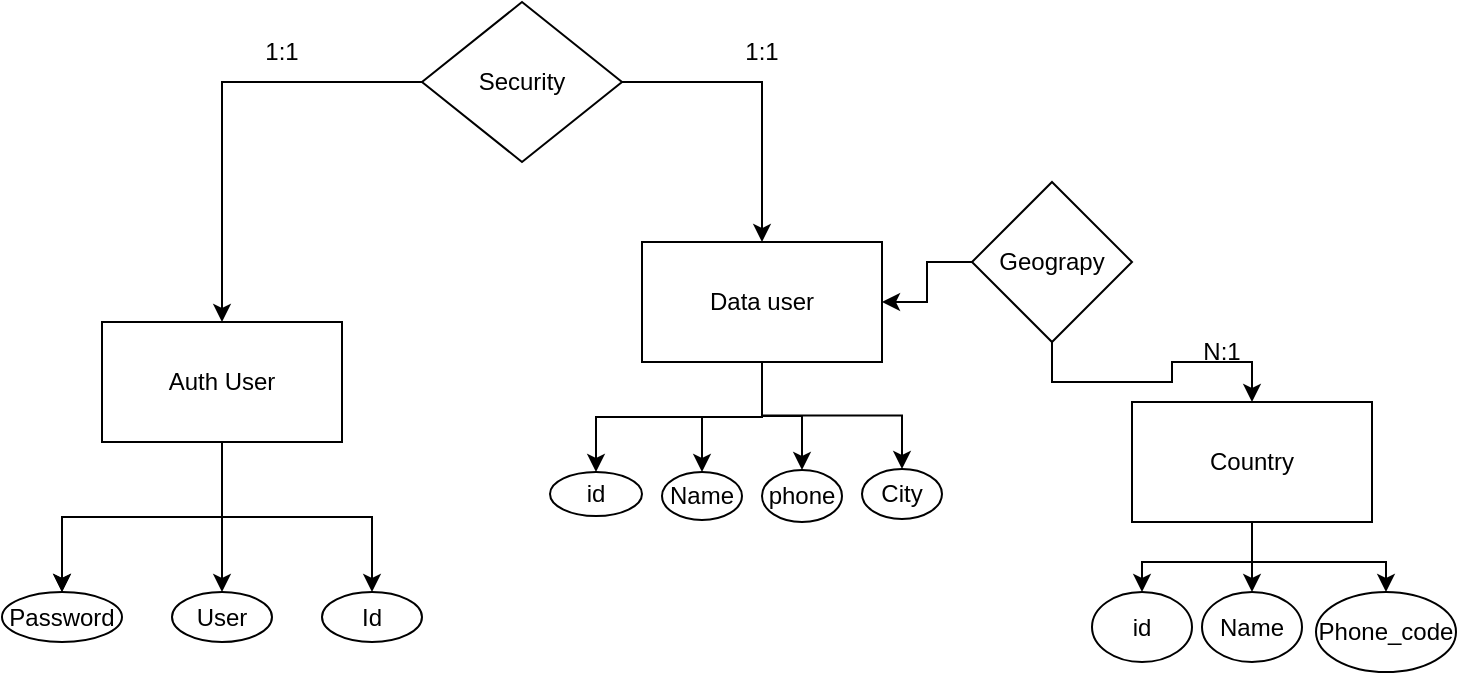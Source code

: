 <mxfile version="20.8.12" type="github">
  <diagram name="Página-1" id="n8u8xJ8j_5SZoOkLJHBC">
    <mxGraphModel dx="769" dy="639" grid="1" gridSize="10" guides="1" tooltips="1" connect="1" arrows="1" fold="1" page="1" pageScale="1" pageWidth="827" pageHeight="1169" math="0" shadow="0">
      <root>
        <mxCell id="0" />
        <mxCell id="1" parent="0" />
        <mxCell id="X6K8GWh5fb0S3sGI-7qI-4" value="" style="edgeStyle=orthogonalEdgeStyle;rounded=0;orthogonalLoop=1;jettySize=auto;html=1;" edge="1" parent="1" source="X6K8GWh5fb0S3sGI-7qI-1" target="X6K8GWh5fb0S3sGI-7qI-2">
          <mxGeometry relative="1" as="geometry" />
        </mxCell>
        <mxCell id="X6K8GWh5fb0S3sGI-7qI-5" value="" style="edgeStyle=orthogonalEdgeStyle;rounded=0;orthogonalLoop=1;jettySize=auto;html=1;" edge="1" parent="1" source="X6K8GWh5fb0S3sGI-7qI-1" target="X6K8GWh5fb0S3sGI-7qI-2">
          <mxGeometry relative="1" as="geometry" />
        </mxCell>
        <mxCell id="X6K8GWh5fb0S3sGI-7qI-6" style="edgeStyle=orthogonalEdgeStyle;rounded=0;orthogonalLoop=1;jettySize=auto;html=1;" edge="1" parent="1" source="X6K8GWh5fb0S3sGI-7qI-1" target="X6K8GWh5fb0S3sGI-7qI-3">
          <mxGeometry relative="1" as="geometry" />
        </mxCell>
        <mxCell id="X6K8GWh5fb0S3sGI-7qI-9" style="edgeStyle=orthogonalEdgeStyle;rounded=0;orthogonalLoop=1;jettySize=auto;html=1;" edge="1" parent="1" source="X6K8GWh5fb0S3sGI-7qI-1" target="X6K8GWh5fb0S3sGI-7qI-7">
          <mxGeometry relative="1" as="geometry" />
        </mxCell>
        <mxCell id="X6K8GWh5fb0S3sGI-7qI-1" value="Auth User" style="rounded=0;whiteSpace=wrap;html=1;" vertex="1" parent="1">
          <mxGeometry x="150" y="420" width="120" height="60" as="geometry" />
        </mxCell>
        <mxCell id="X6K8GWh5fb0S3sGI-7qI-2" value="Password" style="ellipse;whiteSpace=wrap;html=1;" vertex="1" parent="1">
          <mxGeometry x="100" y="555" width="60" height="25" as="geometry" />
        </mxCell>
        <mxCell id="X6K8GWh5fb0S3sGI-7qI-3" value="User" style="ellipse;whiteSpace=wrap;html=1;" vertex="1" parent="1">
          <mxGeometry x="185" y="555" width="50" height="25" as="geometry" />
        </mxCell>
        <mxCell id="X6K8GWh5fb0S3sGI-7qI-7" value="Id" style="ellipse;whiteSpace=wrap;html=1;" vertex="1" parent="1">
          <mxGeometry x="260" y="555" width="50" height="25" as="geometry" />
        </mxCell>
        <mxCell id="X6K8GWh5fb0S3sGI-7qI-18" style="edgeStyle=orthogonalEdgeStyle;rounded=0;orthogonalLoop=1;jettySize=auto;html=1;" edge="1" parent="1" source="X6K8GWh5fb0S3sGI-7qI-10" target="X6K8GWh5fb0S3sGI-7qI-11">
          <mxGeometry relative="1" as="geometry" />
        </mxCell>
        <mxCell id="X6K8GWh5fb0S3sGI-7qI-19" style="edgeStyle=orthogonalEdgeStyle;rounded=0;orthogonalLoop=1;jettySize=auto;html=1;entryX=0.5;entryY=0;entryDx=0;entryDy=0;" edge="1" parent="1" source="X6K8GWh5fb0S3sGI-7qI-10" target="X6K8GWh5fb0S3sGI-7qI-12">
          <mxGeometry relative="1" as="geometry" />
        </mxCell>
        <mxCell id="X6K8GWh5fb0S3sGI-7qI-20" style="edgeStyle=orthogonalEdgeStyle;rounded=0;orthogonalLoop=1;jettySize=auto;html=1;entryX=0.5;entryY=0;entryDx=0;entryDy=0;" edge="1" parent="1" source="X6K8GWh5fb0S3sGI-7qI-10" target="X6K8GWh5fb0S3sGI-7qI-13">
          <mxGeometry relative="1" as="geometry" />
        </mxCell>
        <mxCell id="X6K8GWh5fb0S3sGI-7qI-21" style="edgeStyle=orthogonalEdgeStyle;rounded=0;orthogonalLoop=1;jettySize=auto;html=1;entryX=0.5;entryY=0;entryDx=0;entryDy=0;" edge="1" parent="1" source="X6K8GWh5fb0S3sGI-7qI-10" target="X6K8GWh5fb0S3sGI-7qI-15">
          <mxGeometry relative="1" as="geometry" />
        </mxCell>
        <mxCell id="X6K8GWh5fb0S3sGI-7qI-10" value="Data user" style="rounded=0;whiteSpace=wrap;html=1;" vertex="1" parent="1">
          <mxGeometry x="420" y="380" width="120" height="60" as="geometry" />
        </mxCell>
        <mxCell id="X6K8GWh5fb0S3sGI-7qI-11" value="id " style="ellipse;whiteSpace=wrap;html=1;" vertex="1" parent="1">
          <mxGeometry x="374" y="495" width="46" height="22" as="geometry" />
        </mxCell>
        <mxCell id="X6K8GWh5fb0S3sGI-7qI-12" value="Name" style="ellipse;whiteSpace=wrap;html=1;" vertex="1" parent="1">
          <mxGeometry x="430" y="495" width="40" height="24" as="geometry" />
        </mxCell>
        <mxCell id="X6K8GWh5fb0S3sGI-7qI-13" value="phone" style="ellipse;whiteSpace=wrap;html=1;" vertex="1" parent="1">
          <mxGeometry x="480" y="494" width="40" height="26" as="geometry" />
        </mxCell>
        <mxCell id="X6K8GWh5fb0S3sGI-7qI-15" value="City" style="ellipse;whiteSpace=wrap;html=1;" vertex="1" parent="1">
          <mxGeometry x="530" y="493.5" width="40" height="25" as="geometry" />
        </mxCell>
        <mxCell id="X6K8GWh5fb0S3sGI-7qI-24" style="edgeStyle=orthogonalEdgeStyle;rounded=0;orthogonalLoop=1;jettySize=auto;html=1;" edge="1" parent="1" source="X6K8GWh5fb0S3sGI-7qI-23" target="X6K8GWh5fb0S3sGI-7qI-1">
          <mxGeometry relative="1" as="geometry" />
        </mxCell>
        <mxCell id="X6K8GWh5fb0S3sGI-7qI-25" style="edgeStyle=orthogonalEdgeStyle;rounded=0;orthogonalLoop=1;jettySize=auto;html=1;entryX=0.5;entryY=0;entryDx=0;entryDy=0;" edge="1" parent="1" source="X6K8GWh5fb0S3sGI-7qI-23" target="X6K8GWh5fb0S3sGI-7qI-10">
          <mxGeometry relative="1" as="geometry" />
        </mxCell>
        <mxCell id="X6K8GWh5fb0S3sGI-7qI-23" value="Security" style="rhombus;whiteSpace=wrap;html=1;" vertex="1" parent="1">
          <mxGeometry x="310" y="260" width="100" height="80" as="geometry" />
        </mxCell>
        <mxCell id="X6K8GWh5fb0S3sGI-7qI-27" value="1:1" style="text;html=1;strokeColor=none;fillColor=none;align=center;verticalAlign=middle;whiteSpace=wrap;rounded=0;" vertex="1" parent="1">
          <mxGeometry x="450" y="270" width="60" height="30" as="geometry" />
        </mxCell>
        <mxCell id="X6K8GWh5fb0S3sGI-7qI-30" value="1:1" style="text;html=1;strokeColor=none;fillColor=none;align=center;verticalAlign=middle;whiteSpace=wrap;rounded=0;" vertex="1" parent="1">
          <mxGeometry x="210" y="270" width="60" height="30" as="geometry" />
        </mxCell>
        <mxCell id="X6K8GWh5fb0S3sGI-7qI-39" style="edgeStyle=orthogonalEdgeStyle;rounded=0;orthogonalLoop=1;jettySize=auto;html=1;" edge="1" parent="1" source="X6K8GWh5fb0S3sGI-7qI-31" target="X6K8GWh5fb0S3sGI-7qI-32">
          <mxGeometry relative="1" as="geometry" />
        </mxCell>
        <mxCell id="X6K8GWh5fb0S3sGI-7qI-40" style="edgeStyle=orthogonalEdgeStyle;rounded=0;orthogonalLoop=1;jettySize=auto;html=1;entryX=1;entryY=0.5;entryDx=0;entryDy=0;" edge="1" parent="1" source="X6K8GWh5fb0S3sGI-7qI-31" target="X6K8GWh5fb0S3sGI-7qI-10">
          <mxGeometry relative="1" as="geometry" />
        </mxCell>
        <mxCell id="X6K8GWh5fb0S3sGI-7qI-31" value="Geograpy" style="rhombus;whiteSpace=wrap;html=1;" vertex="1" parent="1">
          <mxGeometry x="585" y="350" width="80" height="80" as="geometry" />
        </mxCell>
        <mxCell id="X6K8GWh5fb0S3sGI-7qI-36" style="edgeStyle=orthogonalEdgeStyle;rounded=0;orthogonalLoop=1;jettySize=auto;html=1;" edge="1" parent="1" source="X6K8GWh5fb0S3sGI-7qI-32" target="X6K8GWh5fb0S3sGI-7qI-34">
          <mxGeometry relative="1" as="geometry" />
        </mxCell>
        <mxCell id="X6K8GWh5fb0S3sGI-7qI-37" style="edgeStyle=orthogonalEdgeStyle;rounded=0;orthogonalLoop=1;jettySize=auto;html=1;entryX=0.5;entryY=0;entryDx=0;entryDy=0;" edge="1" parent="1" source="X6K8GWh5fb0S3sGI-7qI-32" target="X6K8GWh5fb0S3sGI-7qI-33">
          <mxGeometry relative="1" as="geometry" />
        </mxCell>
        <mxCell id="X6K8GWh5fb0S3sGI-7qI-38" style="edgeStyle=orthogonalEdgeStyle;rounded=0;orthogonalLoop=1;jettySize=auto;html=1;entryX=0.5;entryY=0;entryDx=0;entryDy=0;" edge="1" parent="1" source="X6K8GWh5fb0S3sGI-7qI-32" target="X6K8GWh5fb0S3sGI-7qI-35">
          <mxGeometry relative="1" as="geometry" />
        </mxCell>
        <mxCell id="X6K8GWh5fb0S3sGI-7qI-32" value="Country" style="rounded=0;whiteSpace=wrap;html=1;" vertex="1" parent="1">
          <mxGeometry x="665" y="460" width="120" height="60" as="geometry" />
        </mxCell>
        <mxCell id="X6K8GWh5fb0S3sGI-7qI-33" value="id" style="ellipse;whiteSpace=wrap;html=1;" vertex="1" parent="1">
          <mxGeometry x="645" y="555" width="50" height="35" as="geometry" />
        </mxCell>
        <mxCell id="X6K8GWh5fb0S3sGI-7qI-34" value="Name " style="ellipse;whiteSpace=wrap;html=1;" vertex="1" parent="1">
          <mxGeometry x="700" y="555" width="50" height="35" as="geometry" />
        </mxCell>
        <mxCell id="X6K8GWh5fb0S3sGI-7qI-35" value="Phone_code" style="ellipse;whiteSpace=wrap;html=1;" vertex="1" parent="1">
          <mxGeometry x="757" y="555" width="70" height="40" as="geometry" />
        </mxCell>
        <mxCell id="X6K8GWh5fb0S3sGI-7qI-41" value="N:1" style="text;html=1;strokeColor=none;fillColor=none;align=center;verticalAlign=middle;whiteSpace=wrap;rounded=0;" vertex="1" parent="1">
          <mxGeometry x="680" y="420" width="60" height="30" as="geometry" />
        </mxCell>
      </root>
    </mxGraphModel>
  </diagram>
</mxfile>
